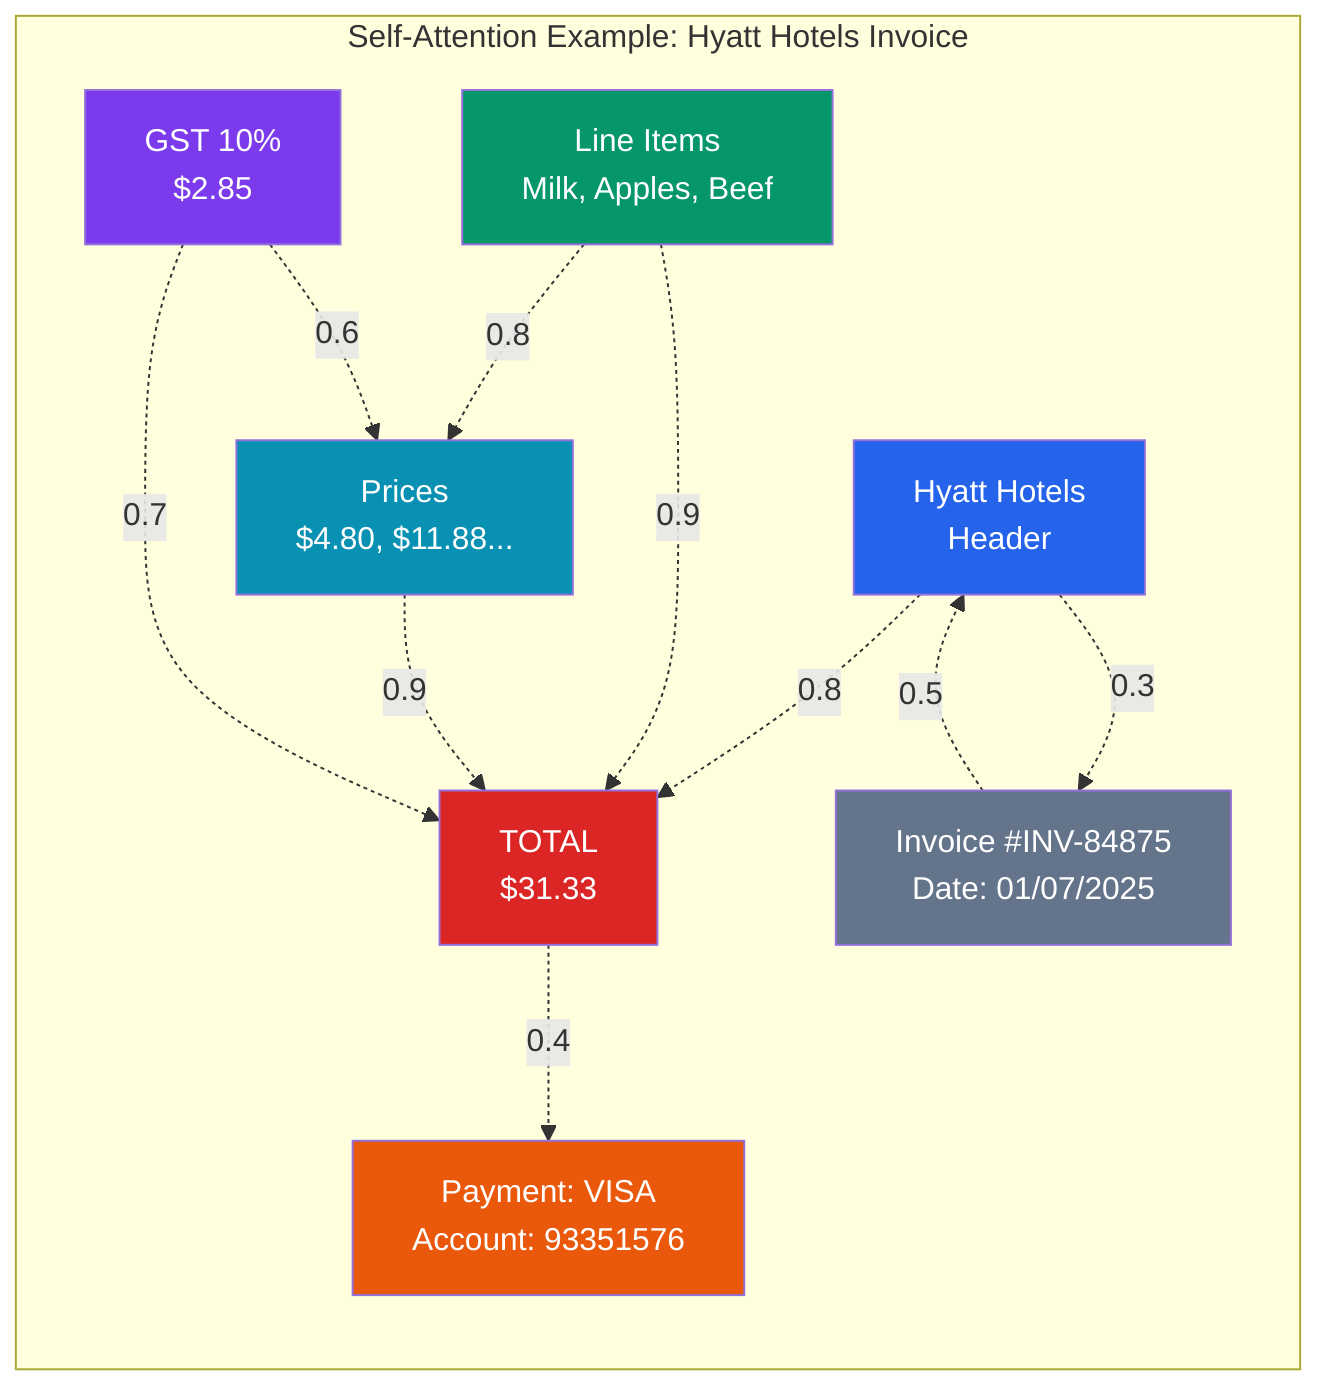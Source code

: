 graph LR
    subgraph "Self-Attention Example: Hyatt Hotels Invoice"
        P1[Hyatt Hotels<br/>Header] -.->|0.8| P5[TOTAL<br/>$31.33]
        P2[Line Items<br/>Milk, Apples, Beef] -.->|0.9| P5
        P3[Prices<br/>$4.80, $11.88...] -.->|0.9| P5
        P4[GST 10%<br/>$2.85] -.->|0.7| P5
        P5 -.->|0.4| P6[Payment: VISA<br/>Account: 93351576]
        
        P1 -.->|0.3| P7[Invoice #INV-84875<br/>Date: 01/07/2025]
        P2 -.->|0.8| P3
        P4 -.->|0.6| P3
        P7 -.->|0.5| P1
    end
    
    style P1 fill:#2563eb,color:#fff
    style P2 fill:#059669,color:#fff
    style P3 fill:#0891b2,color:#fff
    style P4 fill:#7c3aed,color:#fff
    style P5 fill:#dc2626,color:#fff
    style P6 fill:#ea580c,color:#fff
    style P7 fill:#64748b,color:#fff